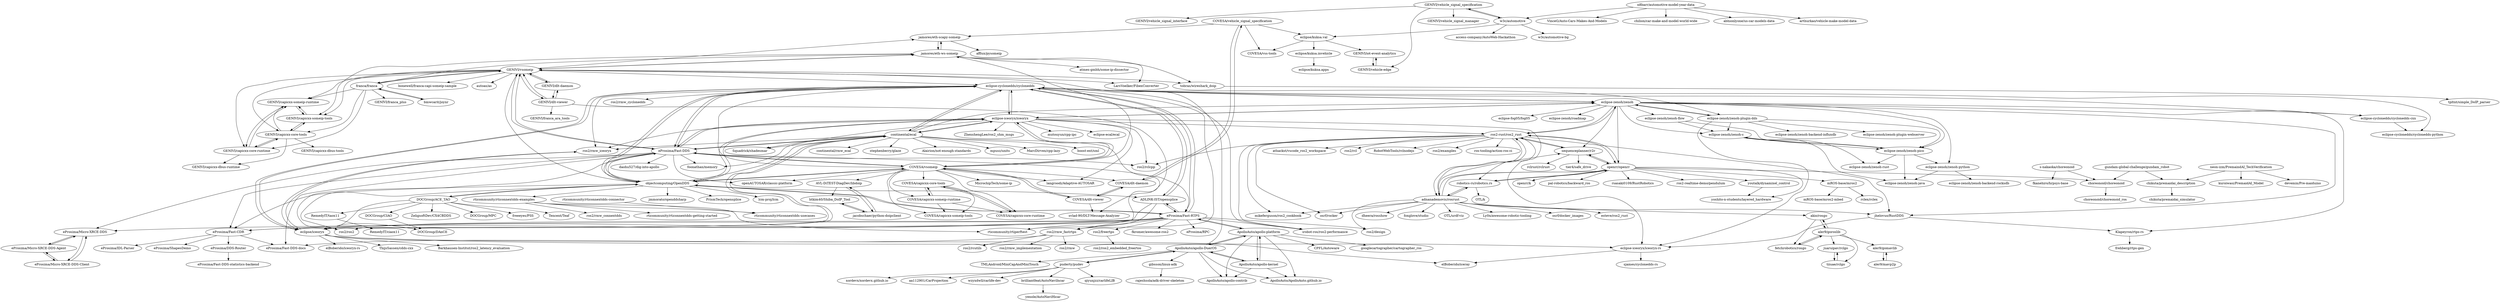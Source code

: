digraph G {
"GENIVI/vehicle_signal_specification" -> "GENIVI/vehicle_signal_interface"
"GENIVI/vehicle_signal_specification" -> "w3c/automotive"
"GENIVI/vehicle_signal_specification" -> "GENIVI/vehicle_signal_manager"
"GENIVI/vehicle_signal_specification" -> "GENIVI/vehicle-edge"
"eclipse-zenoh/zenoh" -> "eclipse-zenoh/zenoh-plugin-dds"
"eclipse-zenoh/zenoh" -> "eclipse-zenoh/zenoh-flow"
"eclipse-zenoh/zenoh" -> "eclipse-zenoh/zenoh-c"
"eclipse-zenoh/zenoh" -> "eclipse-zenoh/zenoh-pico"
"eclipse-zenoh/zenoh" -> "eclipse-cyclonedds/cyclonedds"
"eclipse-zenoh/zenoh" -> "eclipse-zenoh/zenoh-python"
"eclipse-zenoh/zenoh" -> "eclipse-fog05/fog05"
"eclipse-zenoh/zenoh" -> "jhelovuo/RustDDS"
"eclipse-zenoh/zenoh" -> "ros2-rust/ros2_rust"
"eclipse-zenoh/zenoh" -> "sequenceplanner/r2r"
"eclipse-zenoh/zenoh" -> "eclipse-cyclonedds/cyclonedds-cxx"
"eclipse-zenoh/zenoh" -> "Klapeyron/rtps-rs"
"eclipse-zenoh/zenoh" -> "openrr/openrr"
"eclipse-zenoh/zenoh" -> "eclipse-zenoh/roadmap"
"eclipse-zenoh/zenoh" -> "eclipse-iceoryx/iceoryx"
"eclipse-iceoryx/iceoryx" -> "eclipse-cyclonedds/cyclonedds"
"eclipse-iceoryx/iceoryx" -> "continental/ecal"
"eclipse-iceoryx/iceoryx" -> "ros2/rmw_iceoryx"
"eclipse-iceoryx/iceoryx" -> "eProsima/Fast-DDS"
"eclipse-iceoryx/iceoryx" -> "COVESA/vsomeip"
"eclipse-iceoryx/iceoryx" -> "Squadrick/shadesmar" ["e"=1]
"eclipse-iceoryx/iceoryx" -> "langroodi/Adaptive-AUTOSAR" ["e"=1]
"eclipse-iceoryx/iceoryx" -> "ros2/rclcpp" ["e"=1]
"eclipse-iceoryx/iceoryx" -> "mutouyun/cpp-ipc" ["e"=1]
"eclipse-iceoryx/iceoryx" -> "eclipse-iceoryx/iceoryx-rs"
"eclipse-iceoryx/iceoryx" -> "objectcomputing/OpenDDS"
"eclipse-iceoryx/iceoryx" -> "eclipse-ecal/ecal"
"eclipse-iceoryx/iceoryx" -> "eclipse-zenoh/zenoh"
"eclipse-iceoryx/iceoryx" -> "ros2-rust/ros2_rust"
"eclipse-iceoryx/iceoryx" -> "ZhenshengLee/ros2_shm_msgs"
"eProsima/Fast-DDS" -> "objectcomputing/OpenDDS"
"eProsima/Fast-DDS" -> "eclipse-cyclonedds/cyclonedds"
"eProsima/Fast-DDS" -> "eclipse-iceoryx/iceoryx"
"eProsima/Fast-DDS" -> "COVESA/vsomeip"
"eProsima/Fast-DDS" -> "ros2/rmw_fastrtps"
"eProsima/Fast-DDS" -> "ros2/ros2" ["e"=1]
"eProsima/Fast-DDS" -> "GENIVI/vsomeip"
"eProsima/Fast-DDS" -> "ros2/rclcpp" ["e"=1]
"eProsima/Fast-DDS" -> "eProsima/Fast-CDR"
"eProsima/Fast-DDS" -> "eProsima/Micro-XRCE-DDS"
"eProsima/Fast-DDS" -> "eProsima/Fast-DDS-docs"
"eProsima/Fast-DDS" -> "openAUTOSAR/classic-platform" ["e"=1]
"eProsima/Fast-DDS" -> "daohu527/dig-into-apollo" ["e"=1]
"eProsima/Fast-DDS" -> "foonathan/memory" ["e"=1]
"eProsima/Fast-DDS" -> "continental/ecal"
"s-nakaoka/choreonoid" -> "choreonoid/choreonoid"
"s-nakaoka/choreonoid" -> "fkanehiro/hrpsys-base"
"GENIVI/dlt-daemon" -> "GENIVI/dlt-viewer"
"GENIVI/dlt-daemon" -> "GENIVI/vsomeip"
"GENIVI/dlt-viewer" -> "GENIVI/dlt-daemon"
"GENIVI/dlt-viewer" -> "GENIVI/vsomeip"
"GENIVI/dlt-viewer" -> "GENIVI/franca_ara_tools"
"GENIVI/dlt-viewer" -> "svlad-90/DLT-Message-Analyzer"
"GENIVI/vsomeip" -> "jamores/eth-ws-someip"
"GENIVI/vsomeip" -> "GENIVI/dlt-daemon"
"GENIVI/vsomeip" -> "GENIVI/dlt-viewer"
"GENIVI/vsomeip" -> "GENIVI/capicxx-someip-runtime"
"GENIVI/vsomeip" -> "GENIVI/capicxx-someip-tools"
"GENIVI/vsomeip" -> "LarsVoelker/FibexConverter"
"GENIVI/vsomeip" -> "jamores/eth-scapy-someip"
"GENIVI/vsomeip" -> "franca/franca"
"GENIVI/vsomeip" -> "GENIVI/capicxx-core-tools"
"GENIVI/vsomeip" -> "GENIVI/capicxx-core-runtime"
"GENIVI/vsomeip" -> "bonewell/franca-capi-someip-sample"
"GENIVI/vsomeip" -> "tobras/wireshark_doip"
"GENIVI/vsomeip" -> "eProsima/Fast-DDS"
"GENIVI/vsomeip" -> "autoas/as" ["e"=1]
"GENIVI/vsomeip" -> "eclipse-cyclonedds/cyclonedds"
"tobras/wireshark_doip" -> "tpltnt/simple_DoIP_parser"
"robotics-rs/robotics.rs" -> "openrr/openrr"
"robotics-rs/robotics.rs" -> "adnanademovic/rosrust"
"robotics-rs/robotics.rs" -> "OTL/k"
"jamores/eth-ws-someip" -> "jamores/eth-scapy-someip"
"jamores/eth-ws-someip" -> "atmes-gmbh/some-ip-dissector"
"jamores/eth-ws-someip" -> "GENIVI/vsomeip"
"jamores/eth-ws-someip" -> "LarsVoelker/FibexConverter"
"jamores/eth-ws-someip" -> "tobras/wireshark_doip"
"jamores/eth-ws-someip" -> "GENIVI/capicxx-someip-tools"
"ros2-rust/ros2_rust" -> "sequenceplanner/r2r"
"ros2-rust/ros2_rust" -> "adnanademovic/rosrust"
"ros2-rust/ros2_rust" -> "openrr/openrr"
"ros2-rust/ros2_rust" -> "athackst/vscode_ros2_workspace" ["e"=1]
"ros2-rust/ros2_rust" -> "mikeferguson/ros2_cookbook" ["e"=1]
"ros2-rust/ros2_rust" -> "robotics-rs/robotics.rs"
"ros2-rust/ros2_rust" -> "ros2/rclcpp" ["e"=1]
"ros2-rust/ros2_rust" -> "jhelovuo/RustDDS"
"ros2-rust/ros2_rust" -> "irobot-ros/ros2-performance" ["e"=1]
"ros2-rust/ros2_rust" -> "osrf/rocker" ["e"=1]
"ros2-rust/ros2_rust" -> "ros2/rcl" ["e"=1]
"ros2-rust/ros2_rust" -> "RobotWebTools/rclnodejs" ["e"=1]
"ros2-rust/ros2_rust" -> "ros2/examples" ["e"=1]
"ros2-rust/ros2_rust" -> "eclipse-zenoh/zenoh"
"ros2-rust/ros2_rust" -> "ros-tooling/action-ros-ci" ["e"=1]
"AVL-DiTEST-DiagDev/libdoip" -> "htkim40/Shiba_DoIP_Tool"
"AVL-DiTEST-DiagDev/libdoip" -> "jacobschaer/python-doipclient"
"COVESA/capicxx-core-tools" -> "COVESA/capicxx-core-runtime"
"COVESA/capicxx-core-tools" -> "COVESA/capicxx-someip-runtime"
"COVESA/capicxx-core-tools" -> "COVESA/capicxx-someip-tools"
"COVESA/vsomeip" -> "eProsima/Fast-DDS"
"COVESA/vsomeip" -> "COVESA/capicxx-core-tools"
"COVESA/vsomeip" -> "COVESA/dlt-viewer"
"COVESA/vsomeip" -> "langroodi/Adaptive-AUTOSAR" ["e"=1]
"COVESA/vsomeip" -> "COVESA/capicxx-someip-runtime"
"COVESA/vsomeip" -> "COVESA/dlt-daemon"
"COVESA/vsomeip" -> "COVESA/capicxx-someip-tools"
"COVESA/vsomeip" -> "eclipse-iceoryx/iceoryx"
"COVESA/vsomeip" -> "jamores/eth-ws-someip"
"COVESA/vsomeip" -> "AVL-DiTEST-DiagDev/libdoip"
"COVESA/vsomeip" -> "MicrochipTech/some-ip"
"COVESA/vsomeip" -> "objectcomputing/OpenDDS"
"COVESA/vsomeip" -> "openAUTOSAR/classic-platform" ["e"=1]
"COVESA/vsomeip" -> "eclipse-cyclonedds/cyclonedds"
"COVESA/vsomeip" -> "COVESA/capicxx-core-runtime"
"aler9/goroslib" -> "fetchrobotics/rosgo"
"aler9/goroslib" -> "akio/rosgo"
"aler9/goroslib" -> "juaruipav/rclgo"
"aler9/goroslib" -> "tiiuae/rclgo"
"aler9/goroslib" -> "aler9/gomavlib"
"puderty/pudev" -> "wzyxdwll/carlife-dev"
"puderty/pudev" -> "brilliantfeat/AutoNaviIncar"
"puderty/pudev" -> "qiyunjzz/carlifeLIB"
"puderty/pudev" -> "xordevx/xordevx.github.io"
"puderty/pudev" -> "aa112901/CarProjection"
"puderty/pudev" -> "ApolloAuto/apollo-DuerOS"
"jamores/eth-scapy-someip" -> "jamores/eth-ws-someip"
"jamores/eth-scapy-someip" -> "afflux/pysomeip"
"ApolloAuto/apollo-kernel" -> "ApolloAuto/apollo-platform"
"ApolloAuto/apollo-kernel" -> "ApolloAuto/apollo-contrib"
"ApolloAuto/apollo-kernel" -> "ApolloAuto/ApolloAuto.github.io"
"ApolloAuto/apollo-kernel" -> "ApolloAuto/apollo-DuerOS"
"ApolloAuto/apollo-platform" -> "ApolloAuto/apollo-kernel"
"ApolloAuto/apollo-platform" -> "ApolloAuto/apollo-DuerOS"
"ApolloAuto/apollo-platform" -> "ApolloAuto/apollo-contrib"
"ApolloAuto/apollo-platform" -> "ApolloAuto/ApolloAuto.github.io"
"ApolloAuto/apollo-platform" -> "eProsima/Fast-RTPS"
"ApolloAuto/apollo-platform" -> "CPFL/Autoware" ["e"=1]
"ApolloAuto/apollo-platform" -> "googlecartographer/cartographer_ros" ["e"=1]
"openrr/openrr" -> "sequenceplanner/r2r"
"openrr/openrr" -> "ros2-rust/ros2_rust"
"openrr/openrr" -> "robotics-rs/robotics.rs"
"openrr/openrr" -> "youtalk/dynamixel_control"
"openrr/openrr" -> "adnanademovic/rosrust"
"openrr/openrr" -> "choreonoid/choreonoid"
"openrr/openrr" -> "mROS-base/mros2"
"openrr/openrr" -> "yoshito-n-students/layered_hardware"
"openrr/openrr" -> "rsasaki0109/RustRobotics"
"openrr/openrr" -> "ros2-realtime-demo/pendulum" ["e"=1]
"openrr/openrr" -> "openrr/k"
"openrr/openrr" -> "pal-robotics/backward_ros" ["e"=1]
"ApolloAuto/apollo-DuerOS" -> "ApolloAuto/apollo-kernel"
"ApolloAuto/apollo-DuerOS" -> "ApolloAuto/apollo-platform"
"ApolloAuto/apollo-DuerOS" -> "ApolloAuto/ApolloAuto.github.io"
"ApolloAuto/apollo-DuerOS" -> "ApolloAuto/apollo-contrib"
"ApolloAuto/apollo-DuerOS" -> "GENIVI/vsomeip"
"ApolloAuto/apollo-DuerOS" -> "gibsson/linux-adk"
"ApolloAuto/apollo-DuerOS" -> "puderty/pudev"
"ApolloAuto/apollo-DuerOS" -> "TMLAndroid/MiniCapAndMiniTouch" ["e"=1]
"eclipse-cyclonedds/cyclonedds" -> "eProsima/Fast-DDS"
"eclipse-cyclonedds/cyclonedds" -> "eclipse-iceoryx/iceoryx"
"eclipse-cyclonedds/cyclonedds" -> "eclipse-cyclonedds/cyclonedds-cxx"
"eclipse-cyclonedds/cyclonedds" -> "ros2/rmw_cyclonedds"
"eclipse-cyclonedds/cyclonedds" -> "objectcomputing/OpenDDS"
"eclipse-cyclonedds/cyclonedds" -> "eclipse-zenoh/zenoh"
"eclipse-cyclonedds/cyclonedds" -> "eclipse/iceoryx"
"eclipse-cyclonedds/cyclonedds" -> "ADLINK-IST/opensplice"
"eclipse-cyclonedds/cyclonedds" -> "eProsima/Fast-RTPS"
"eclipse-cyclonedds/cyclonedds" -> "eclipse-zenoh/zenoh-plugin-dds"
"eclipse-cyclonedds/cyclonedds" -> "ros2/rmw_iceoryx"
"eclipse-cyclonedds/cyclonedds" -> "eclipse-cyclonedds/cyclonedds-python"
"eclipse-cyclonedds/cyclonedds" -> "irobot-ros/ros2-performance" ["e"=1]
"eclipse-cyclonedds/cyclonedds" -> "continental/ecal"
"eclipse-cyclonedds/cyclonedds" -> "ros2/rmw_fastrtps"
"eclipse/kuksa.invehicle" -> "eclipse/kuksa.apps"
"n8barr/automotive-model-year-data" -> "arthurkao/vehicle-make-model-data"
"n8barr/automotive-model-year-data" -> "VinceG/Auto-Cars-Makes-And-Models"
"n8barr/automotive-model-year-data" -> "chilion/car-make-and-model-world-wide"
"n8barr/automotive-model-year-data" -> "w3c/automotive"
"n8barr/automotive-model-year-data" -> "abhionlyone/us-car-models-data"
"objectcomputing/OpenDDS" -> "eProsima/Fast-DDS"
"objectcomputing/OpenDDS" -> "eclipse-cyclonedds/cyclonedds"
"objectcomputing/OpenDDS" -> "eProsima/Fast-RTPS"
"objectcomputing/OpenDDS" -> "DOCGroup/ACE_TAO"
"objectcomputing/OpenDDS" -> "COVESA/vsomeip"
"objectcomputing/OpenDDS" -> "ADLINK-IST/opensplice"
"objectcomputing/OpenDDS" -> "GENIVI/vsomeip"
"objectcomputing/OpenDDS" -> "eclipse-iceoryx/iceoryx"
"objectcomputing/OpenDDS" -> "ros2/ros2" ["e"=1]
"objectcomputing/OpenDDS" -> "rticommunity/rticonnextdds-examples"
"objectcomputing/OpenDDS" -> "jmmorato/openddsharp"
"objectcomputing/OpenDDS" -> "PrismTech/opensplice"
"objectcomputing/OpenDDS" -> "continental/ecal"
"objectcomputing/OpenDDS" -> "eProsima/Fast-CDR"
"objectcomputing/OpenDDS" -> "lcm-proj/lcm" ["e"=1]
"ADLINK-IST/opensplice" -> "eclipse-cyclonedds/cyclonedds"
"ADLINK-IST/opensplice" -> "eProsima/Fast-CDR"
"ADLINK-IST/opensplice" -> "eProsima/Fast-RTPS"
"ADLINK-IST/opensplice" -> "rticommunity/rtiperftest"
"jhelovuo/RustDDS" -> "Klapeyron/rtps-rs"
"jhelovuo/RustDDS" -> "eclipse-iceoryx/iceoryx-rs"
"DOCGroup/ACE_TAO" -> "objectcomputing/OpenDDS"
"DOCGroup/ACE_TAO" -> "DOCGroup/MPC"
"DOCGroup/ACE_TAO" -> "freeeyes/PSS" ["e"=1]
"DOCGroup/ACE_TAO" -> "Tencent/Teaf" ["e"=1]
"DOCGroup/ACE_TAO" -> "DOCGroup/DAnCE"
"DOCGroup/ACE_TAO" -> "DOCGroup/CIAO"
"DOCGroup/ACE_TAO" -> "ZeligsoftDev/CX4CBDDS"
"DOCGroup/ACE_TAO" -> "RemedyIT/taox11"
"eProsima/Fast-RTPS" -> "objectcomputing/OpenDDS"
"eProsima/Fast-RTPS" -> "eProsima/Fast-CDR"
"eProsima/Fast-RTPS" -> "ros2/freertps"
"eProsima/Fast-RTPS" -> "eclipse-cyclonedds/cyclonedds"
"eProsima/Fast-RTPS" -> "ADLINK-IST/opensplice"
"eProsima/Fast-RTPS" -> "ros2/ros2" ["e"=1]
"eProsima/Fast-RTPS" -> "ros2/rmw_fastrtps"
"eProsima/Fast-RTPS" -> "ros2/design" ["e"=1]
"eProsima/Fast-RTPS" -> "eProsima/Micro-XRCE-DDS"
"eProsima/Fast-RTPS" -> "ApolloAuto/apollo-platform"
"eProsima/Fast-RTPS" -> "irobot-ros/ros2-performance" ["e"=1]
"eProsima/Fast-RTPS" -> "fkromer/awesome-ros2" ["e"=1]
"eProsima/Fast-RTPS" -> "eclipse/iceoryx"
"eProsima/Fast-RTPS" -> "eProsima/RPC"
"eProsima/Fast-RTPS" -> "rticommunity/rtiperftest"
"ros2/rmw_fastrtps" -> "ros2/rmw" ["e"=1]
"ros2/rmw_fastrtps" -> "ros2/rcutils" ["e"=1]
"ros2/rmw_fastrtps" -> "eProsima/Fast-DDS-docs"
"ros2/rmw_fastrtps" -> "ros2/rmw_implementation"
"gundam-global-challenge/gundam_robot" -> "choreonoid/choreonoid"
"gundam-global-challenge/gundam_robot" -> "chikuta/premaidai_description"
"rticommunity/rticonnextdds-examples" -> "ros2/rmw_connextdds"
"rticommunity/rticonnextdds-examples" -> "rticommunity/rticonnextdds-getting-started"
"rticommunity/rticonnextdds-examples" -> "rticommunity/rticonnextdds-usecases"
"rticommunity/rticonnextdds-examples" -> "rticommunity/rtiperftest"
"brilliantfeat/AutoNaviIncar" -> "yenole/AutoNaviHicar"
"continental/ecal" -> "eclipse-iceoryx/iceoryx"
"continental/ecal" -> "eclipse/iceoryx"
"continental/ecal" -> "eclipse-cyclonedds/cyclonedds"
"continental/ecal" -> "continental/rmw_ecal"
"continental/ecal" -> "Squadrick/shadesmar" ["e"=1]
"continental/ecal" -> "ros2/rmw_iceoryx"
"continental/ecal" -> "foonathan/memory" ["e"=1]
"continental/ecal" -> "eProsima/Fast-RTPS"
"continental/ecal" -> "stephenberry/glaze" ["e"=1]
"continental/ecal" -> "Alairion/not-enough-standards" ["e"=1]
"continental/ecal" -> "mpusz/units" ["e"=1]
"continental/ecal" -> "eProsima/Fast-DDS"
"continental/ecal" -> "MarcDirven/cpp-lazy" ["e"=1]
"continental/ecal" -> "boost-ext/sml" ["e"=1]
"continental/ecal" -> "eclipse-zenoh/zenoh"
"adnanademovic/rosrust" -> "ros2-rust/ros2_rust"
"adnanademovic/rosrust" -> "openrr/openrr"
"adnanademovic/rosrust" -> "sequenceplanner/r2r"
"adnanademovic/rosrust" -> "robotics-rs/robotics.rs"
"adnanademovic/rosrust" -> "esteve/ros2_rust"
"adnanademovic/rosrust" -> "jhelovuo/RustDDS"
"adnanademovic/rosrust" -> "dheera/rosshow" ["e"=1]
"adnanademovic/rosrust" -> "akio/rosgo"
"adnanademovic/rosrust" -> "ros2/design" ["e"=1]
"adnanademovic/rosrust" -> "mikeferguson/ros2_cookbook" ["e"=1]
"adnanademovic/rosrust" -> "foxglove/studio" ["e"=1]
"adnanademovic/rosrust" -> "OTL/urdf-viz"
"adnanademovic/rosrust" -> "Ly0n/awesome-robotic-tooling" ["e"=1]
"adnanademovic/rosrust" -> "osrf/rocker" ["e"=1]
"adnanademovic/rosrust" -> "osrf/docker_images" ["e"=1]
"eclipse-cyclonedds/cyclonedds-cxx" -> "eclipse-cyclonedds/cyclonedds-python"
"eclipse-iceoryx/iceoryx-rs" -> "elBoberido/iceray"
"eclipse-iceoryx/iceoryx-rs" -> "sjames/cyclonedds-rs"
"htkim40/Shiba_DoIP_Tool" -> "jacobschaer/python-doipclient"
"franca/franca" -> "GENIVI/capicxx-core-tools"
"franca/franca" -> "GENIVI/franca_plus"
"franca/franca" -> "bmwcarit/joynr"
"franca/franca" -> "GENIVI/capicxx-someip-runtime"
"franca/franca" -> "GENIVI/capicxx-core-runtime"
"franca/franca" -> "jamores/eth-ws-someip"
"franca/franca" -> "GENIVI/vsomeip"
"jacobschaer/python-doipclient" -> "htkim40/Shiba_DoIP_Tool"
"jacobschaer/python-doipclient" -> "AVL-DiTEST-DiagDev/libdoip"
"COVESA/dlt-daemon" -> "COVESA/dlt-viewer"
"COVESA/dlt-daemon" -> "COVESA/vehicle_signal_specification"
"choreonoid/choreonoid" -> "choreonoid/choreonoid_ros"
"COVESA/capicxx-someip-runtime" -> "COVESA/capicxx-someip-tools"
"COVESA/capicxx-someip-runtime" -> "COVESA/capicxx-core-tools"
"COVESA/capicxx-someip-runtime" -> "COVESA/capicxx-core-runtime"
"eProsima/Micro-XRCE-DDS" -> "eProsima/Micro-XRCE-DDS-Agent"
"eProsima/Micro-XRCE-DDS" -> "eProsima/Micro-XRCE-DDS-Client"
"gibsson/linux-adk" -> "rajeshsola/adk-driver-skeleton"
"eclipse/iceoryx" -> "ros2/rmw_iceoryx"
"eclipse/iceoryx" -> "eclipse-cyclonedds/cyclonedds"
"eclipse/iceoryx" -> "continental/ecal"
"eclipse/iceoryx" -> "eclipse-iceoryx/iceoryx-rs"
"eclipse/iceoryx" -> "elBoberido/iceoryx-rs"
"eclipse/iceoryx" -> "elBoberido/iceray"
"eclipse/iceoryx" -> "ThijsSassen/cdds-cxx"
"eclipse/iceoryx" -> "Barkhausen-Institut/ros2_latency_evaluation"
"COVESA/vehicle_signal_specification" -> "COVESA/vss-tools"
"COVESA/vehicle_signal_specification" -> "eclipse/kuksa.val"
"COVESA/vehicle_signal_specification" -> "COVESA/dlt-daemon"
"COVESA/vehicle_signal_specification" -> "jamores/eth-scapy-someip"
"eProsima/DDS-Router" -> "eProsima/Fast-DDS-statistics-backend"
"eProsima/Fast-CDR" -> "eProsima/IDL-Parser"
"eProsima/Fast-CDR" -> "eProsima/ShapesDemo"
"eProsima/Fast-CDR" -> "eProsima/Fast-DDS-docs"
"eProsima/Fast-CDR" -> "eProsima/DDS-Router"
"eProsima/Micro-XRCE-DDS-Agent" -> "eProsima/Micro-XRCE-DDS"
"eProsima/Micro-XRCE-DDS-Agent" -> "eProsima/Micro-XRCE-DDS-Client"
"eProsima/Micro-XRCE-DDS-Client" -> "eProsima/Micro-XRCE-DDS-Agent"
"eProsima/Micro-XRCE-DDS-Client" -> "eProsima/Micro-XRCE-DDS"
"neon-izm/PremaindAI_TechVerification" -> "kuroiwasi/PremaidAI_Model"
"neon-izm/PremaindAI_TechVerification" -> "devemin/Pre-maiduino"
"neon-izm/PremaindAI_TechVerification" -> "chikuta/premaidai_description"
"juaruipav/rclgo" -> "tiiuae/rclgo"
"sequenceplanner/r2r" -> "ros2-rust/ros2_rust"
"sequenceplanner/r2r" -> "rclrust/rclrust"
"sequenceplanner/r2r" -> "openrr/openrr"
"sequenceplanner/r2r" -> "tier4/safe_drive" ["e"=1]
"ros2/freertps" -> "ros2/ros2_embedded_freertos"
"w3c/automotive" -> "GENIVI/vehicle_signal_specification"
"w3c/automotive" -> "w3c/automotive-bg"
"w3c/automotive" -> "access-company/AutoWeb-Hackathon"
"w3c/automotive" -> "eclipse/kuksa.val"
"GENIVI/iot-event-analytics" -> "GENIVI/vehicle-edge"
"GENIVI/vehicle-edge" -> "GENIVI/iot-event-analytics"
"eclipse-zenoh/zenoh-plugin-dds" -> "eclipse-zenoh/zenoh-c"
"eclipse-zenoh/zenoh-plugin-dds" -> "eclipse-iceoryx/iceoryx-rs"
"eclipse-zenoh/zenoh-plugin-dds" -> "eclipse-zenoh/zenoh-pico"
"eclipse-zenoh/zenoh-plugin-dds" -> "eclipse-zenoh/zenoh"
"eclipse-zenoh/zenoh-plugin-dds" -> "eclipse-zenoh/zenoh-backend-influxdb"
"eclipse-zenoh/zenoh-plugin-dds" -> "eclipse-zenoh/zenoh-plugin-webserver"
"akio/rosgo" -> "aler9/goroslib"
"akio/rosgo" -> "fetchrobotics/rosgo"
"aler9/mavp2p" -> "aler9/gomavlib"
"youtalk/dynamixel_control" -> "yoshito-n-students/layered_hardware"
"fetchrobotics/rosgo" -> "aler9/goroslib"
"eclipse/kuksa.val" -> "eclipse/kuksa.invehicle"
"eclipse/kuksa.val" -> "GENIVI/iot-event-analytics"
"eclipse/kuksa.val" -> "COVESA/vss-tools"
"bmwcarit/joynr" -> "franca/franca"
"eclipse-zenoh/zenoh-c" -> "eclipse-zenoh/zenoh-pico"
"eclipse-zenoh/zenoh-c" -> "eclipse-zenoh/zenoh-java"
"eclipse-zenoh/zenoh-c" -> "eclipse-zenoh/zenoh-rust"
"eclipse-zenoh/zenoh-flow" -> "eclipse-zenoh/zenoh-c"
"eclipse-zenoh/zenoh-flow" -> "eclipse-zenoh/zenoh-pico"
"eclipse-zenoh/zenoh-python" -> "eclipse-zenoh/zenoh-backend-rocksdb"
"eclipse-zenoh/zenoh-python" -> "eclipse-zenoh/zenoh-java"
"Klapeyron/rtps-rs" -> "frehberg/rtps-gen"
"rticommunity/rticonnextdds-connector" -> "rticommunity/rticonnextdds-usecases"
"ros2/rmw_iceoryx" -> "eclipse/iceoryx"
"COVESA/dlt-viewer" -> "COVESA/dlt-daemon"
"COVESA/dlt-viewer" -> "COVESA/vsomeip"
"COVESA/dlt-viewer" -> "svlad-90/DLT-Message-Analyzer"
"mROS-base/mros2" -> "mROS-base/mros2-mbed"
"mROS-base/mros2" -> "rclex/rclex"
"RemedyIT/taox11" -> "RemedyIT/ciaox11"
"DOCGroup/CIAO" -> "DOCGroup/DAnCE"
"tiiuae/rclgo" -> "juaruipav/rclgo"
"GENIVI/capicxx-core-runtime" -> "GENIVI/capicxx-dbus-runtime"
"GENIVI/capicxx-core-runtime" -> "GENIVI/capicxx-someip-runtime"
"GENIVI/capicxx-core-runtime" -> "GENIVI/capicxx-core-tools"
"GENIVI/capicxx-core-tools" -> "GENIVI/capicxx-someip-tools"
"GENIVI/capicxx-core-tools" -> "GENIVI/capicxx-core-runtime"
"GENIVI/capicxx-core-tools" -> "GENIVI/capicxx-someip-runtime"
"GENIVI/capicxx-core-tools" -> "GENIVI/capicxx-dbus-tools"
"GENIVI/capicxx-core-tools" -> "GENIVI/capicxx-dbus-runtime"
"GENIVI/capicxx-someip-runtime" -> "GENIVI/capicxx-someip-tools"
"GENIVI/capicxx-someip-runtime" -> "GENIVI/capicxx-core-runtime"
"GENIVI/capicxx-someip-tools" -> "GENIVI/capicxx-someip-runtime"
"GENIVI/capicxx-someip-tools" -> "GENIVI/capicxx-core-tools"
"aler9/gomavlib" -> "aler9/mavp2p"
"COVESA/capicxx-core-runtime" -> "COVESA/capicxx-core-tools"
"chikuta/premaidai_description" -> "chikuta/premaidai_simulator"
"eclipse-zenoh/zenoh-pico" -> "eclipse-zenoh/zenoh-c"
"eclipse-zenoh/zenoh-pico" -> "eclipse-zenoh/zenoh-java"
"eclipse-zenoh/zenoh-pico" -> "eclipse-zenoh/zenoh-rust"
"eclipse-zenoh/zenoh-pico" -> "eclipse-zenoh/zenoh-python"
"GENIVI/vehicle_signal_specification" ["l"="28.787,40.968"]
"GENIVI/vehicle_signal_interface" ["l"="28.766,40.975"]
"w3c/automotive" ["l"="28.809,40.958"]
"GENIVI/vehicle_signal_manager" ["l"="28.767,40.96"]
"GENIVI/vehicle-edge" ["l"="28.806,40.983"]
"eclipse-zenoh/zenoh" ["l"="29.071,41.145"]
"eclipse-zenoh/zenoh-plugin-dds" ["l"="29.048,41.142"]
"eclipse-zenoh/zenoh-flow" ["l"="29.088,41.121"]
"eclipse-zenoh/zenoh-c" ["l"="29.063,41.122"]
"eclipse-zenoh/zenoh-pico" ["l"="29.074,41.123"]
"eclipse-cyclonedds/cyclonedds" ["l"="28.989,41.171"]
"eclipse-zenoh/zenoh-python" ["l"="29.063,41.111"]
"eclipse-fog05/fog05" ["l"="29.088,41.162"]
"jhelovuo/RustDDS" ["l"="29.114,41.159"]
"ros2-rust/ros2_rust" ["l"="29.123,41.138"]
"sequenceplanner/r2r" ["l"="29.142,41.128"]
"eclipse-cyclonedds/cyclonedds-cxx" ["l"="29.037,41.157"]
"Klapeyron/rtps-rs" ["l"="29.104,41.173"]
"openrr/openrr" ["l"="29.159,41.115"]
"eclipse-zenoh/roadmap" ["l"="29.094,41.137"]
"eclipse-iceoryx/iceoryx" ["l"="29.009,41.15"]
"continental/ecal" ["l"="29.007,41.178"]
"ros2/rmw_iceoryx" ["l"="29.028,41.175"]
"eProsima/Fast-DDS" ["l"="28.953,41.163"]
"COVESA/vsomeip" ["l"="28.955,41.133"]
"Squadrick/shadesmar" ["l"="-11.659,21.972"]
"langroodi/Adaptive-AUTOSAR" ["l"="-19.93,-33.801"]
"ros2/rclcpp" ["l"="29.345,41.756"]
"mutouyun/cpp-ipc" ["l"="-11.846,21.954"]
"eclipse-iceoryx/iceoryx-rs" ["l"="29.059,41.17"]
"objectcomputing/OpenDDS" ["l"="28.971,41.189"]
"eclipse-ecal/ecal" ["l"="29.017,41.11"]
"ZhenshengLee/ros2_shm_msgs" ["l"="29.005,41.125"]
"ros2/rmw_fastrtps" ["l"="28.942,41.181"]
"ros2/ros2" ["l"="29.266,41.827"]
"GENIVI/vsomeip" ["l"="28.882,41.153"]
"eProsima/Fast-CDR" ["l"="28.933,41.2"]
"eProsima/Micro-XRCE-DDS" ["l"="28.908,41.196"]
"eProsima/Fast-DDS-docs" ["l"="28.925,41.18"]
"openAUTOSAR/classic-platform" ["l"="-19.936,-33.781"]
"daohu527/dig-into-apollo" ["l"="28.852,42.941"]
"foonathan/memory" ["l"="-11.498,21.889"]
"s-nakaoka/choreonoid" ["l"="29.273,41.083"]
"choreonoid/choreonoid" ["l"="29.235,41.081"]
"fkanehiro/hrpsys-base" ["l"="29.301,41.084"]
"GENIVI/dlt-daemon" ["l"="28.852,41.169"]
"GENIVI/dlt-viewer" ["l"="28.857,41.154"]
"GENIVI/franca_ara_tools" ["l"="28.825,41.165"]
"svlad-90/DLT-Message-Analyzer" ["l"="28.897,41.123"]
"jamores/eth-ws-someip" ["l"="28.882,41.129"]
"GENIVI/capicxx-someip-runtime" ["l"="28.846,41.143"]
"GENIVI/capicxx-someip-tools" ["l"="28.856,41.137"]
"LarsVoelker/FibexConverter" ["l"="28.873,41.139"]
"jamores/eth-scapy-someip" ["l"="28.876,41.105"]
"franca/franca" ["l"="28.839,41.128"]
"GENIVI/capicxx-core-tools" ["l"="28.831,41.14"]
"GENIVI/capicxx-core-runtime" ["l"="28.835,41.15"]
"bonewell/franca-capi-someip-sample" ["l"="28.865,41.126"]
"tobras/wireshark_doip" ["l"="28.874,41.166"]
"autoas/as" ["l"="-19.98,-33.791"]
"tpltnt/simple_DoIP_parser" ["l"="28.861,41.182"]
"robotics-rs/robotics.rs" ["l"="29.174,41.132"]
"adnanademovic/rosrust" ["l"="29.169,41.149"]
"OTL/k" ["l"="29.207,41.132"]
"atmes-gmbh/some-ip-dissector" ["l"="28.86,41.11"]
"athackst/vscode_ros2_workspace" ["l"="29.293,41.751"]
"mikeferguson/ros2_cookbook" ["l"="29.308,41.747"]
"irobot-ros/ros2-performance" ["l"="29.377,41.698"]
"osrf/rocker" ["l"="29.317,41.76"]
"ros2/rcl" ["l"="29.355,41.745"]
"RobotWebTools/rclnodejs" ["l"="29.246,41.761"]
"ros2/examples" ["l"="29.317,41.778"]
"ros-tooling/action-ros-ci" ["l"="29.404,41.698"]
"AVL-DiTEST-DiagDev/libdoip" ["l"="28.961,41.08"]
"htkim40/Shiba_DoIP_Tool" ["l"="28.972,41.055"]
"jacobschaer/python-doipclient" ["l"="28.957,41.062"]
"COVESA/capicxx-core-tools" ["l"="28.96,41.115"]
"COVESA/capicxx-core-runtime" ["l"="28.945,41.112"]
"COVESA/capicxx-someip-runtime" ["l"="28.959,41.104"]
"COVESA/capicxx-someip-tools" ["l"="28.973,41.112"]
"COVESA/dlt-viewer" ["l"="28.924,41.108"]
"COVESA/dlt-daemon" ["l"="28.909,41.086"]
"MicrochipTech/some-ip" ["l"="28.933,41.125"]
"aler9/goroslib" ["l"="29.284,41.19"]
"fetchrobotics/rosgo" ["l"="29.276,41.176"]
"akio/rosgo" ["l"="29.247,41.176"]
"juaruipav/rclgo" ["l"="29.304,41.207"]
"tiiuae/rclgo" ["l"="29.288,41.211"]
"aler9/gomavlib" ["l"="29.324,41.192"]
"puderty/pudev" ["l"="28.775,41.259"]
"wzyxdwll/carlife-dev" ["l"="28.753,41.263"]
"brilliantfeat/AutoNaviIncar" ["l"="28.738,41.275"]
"qiyunjzz/carlifeLIB" ["l"="28.759,41.274"]
"xordevx/xordevx.github.io" ["l"="28.75,41.252"]
"aa112901/CarProjection" ["l"="28.774,41.281"]
"ApolloAuto/apollo-DuerOS" ["l"="28.819,41.232"]
"afflux/pysomeip" ["l"="28.858,41.084"]
"ApolloAuto/apollo-kernel" ["l"="28.838,41.259"]
"ApolloAuto/apollo-platform" ["l"="28.866,41.239"]
"ApolloAuto/apollo-contrib" ["l"="28.823,41.251"]
"ApolloAuto/ApolloAuto.github.io" ["l"="28.839,41.241"]
"eProsima/Fast-RTPS" ["l"="28.949,41.211"]
"CPFL/Autoware" ["l"="29.044,42.867"]
"googlecartographer/cartographer_ros" ["l"="30.288,43.102"]
"youtalk/dynamixel_control" ["l"="29.158,41.086"]
"mROS-base/mros2" ["l"="29.181,41.069"]
"yoshito-n-students/layered_hardware" ["l"="29.146,41.095"]
"rsasaki0109/RustRobotics" ["l"="29.201,41.107"]
"ros2-realtime-demo/pendulum" ["l"="29.388,41.769"]
"openrr/k" ["l"="29.185,41.092"]
"pal-robotics/backward_ros" ["l"="29.4,41.71"]
"gibsson/linux-adk" ["l"="28.774,41.224"]
"TMLAndroid/MiniCapAndMiniTouch" ["l"="46.305,-1.003"]
"ros2/rmw_cyclonedds" ["l"="29.008,41.202"]
"eclipse/iceoryx" ["l"="29.023,41.192"]
"ADLINK-IST/opensplice" ["l"="28.972,41.206"]
"eclipse-cyclonedds/cyclonedds-python" ["l"="29.021,41.163"]
"eclipse/kuksa.invehicle" ["l"="28.815,41.013"]
"eclipse/kuksa.apps" ["l"="28.795,41.014"]
"n8barr/automotive-model-year-data" ["l"="28.781,40.912"]
"arthurkao/vehicle-make-model-data" ["l"="28.805,40.89"]
"VinceG/Auto-Cars-Makes-And-Models" ["l"="28.744,40.906"]
"chilion/car-make-and-model-world-wide" ["l"="28.762,40.922"]
"abhionlyone/us-car-models-data" ["l"="28.766,40.881"]
"DOCGroup/ACE_TAO" ["l"="28.977,41.253"]
"rticommunity/rticonnextdds-examples" ["l"="29.015,41.243"]
"jmmorato/openddsharp" ["l"="28.987,41.215"]
"PrismTech/opensplice" ["l"="29.004,41.221"]
"lcm-proj/lcm" ["l"="28.167,42.107"]
"rticommunity/rtiperftest" ["l"="28.98,41.23"]
"DOCGroup/MPC" ["l"="28.969,41.287"]
"freeeyes/PSS" ["l"="-15.128,39.198"]
"Tencent/Teaf" ["l"="-11.252,4.695"]
"DOCGroup/DAnCE" ["l"="28.993,41.268"]
"DOCGroup/CIAO" ["l"="28.98,41.272"]
"ZeligsoftDev/CX4CBDDS" ["l"="28.964,41.269"]
"RemedyIT/taox11" ["l"="28.992,41.282"]
"ros2/freertps" ["l"="28.932,41.256"]
"ros2/design" ["l"="29.344,41.793"]
"fkromer/awesome-ros2" ["l"="29.257,41.775"]
"eProsima/RPC" ["l"="28.941,41.236"]
"ros2/rmw" ["l"="29.383,41.759"]
"ros2/rcutils" ["l"="29.381,41.735"]
"ros2/rmw_implementation" ["l"="28.92,41.167"]
"gundam-global-challenge/gundam_robot" ["l"="29.272,41.053"]
"chikuta/premaidai_description" ["l"="29.298,41.035"]
"ros2/rmw_connextdds" ["l"="29.025,41.265"]
"rticommunity/rticonnextdds-getting-started" ["l"="29.039,41.253"]
"rticommunity/rticonnextdds-usecases" ["l"="29.044,41.274"]
"yenole/AutoNaviHicar" ["l"="28.718,41.285"]
"continental/rmw_ecal" ["l"="29.041,41.188"]
"stephenberry/glaze" ["l"="-11.374,21.884"]
"Alairion/not-enough-standards" ["l"="-11.343,21.836"]
"mpusz/units" ["l"="-11.473,21.799"]
"MarcDirven/cpp-lazy" ["l"="-11.375,21.839"]
"boost-ext/sml" ["l"="-11.372,21.814"]
"esteve/ros2_rust" ["l"="29.183,41.174"]
"dheera/rosshow" ["l"="29.313,41.804"]
"foxglove/studio" ["l"="29.241,41.785"]
"OTL/urdf-viz" ["l"="29.207,41.161"]
"Ly0n/awesome-robotic-tooling" ["l"="29.285,41.806"]
"osrf/docker_images" ["l"="29.286,41.737"]
"elBoberido/iceray" ["l"="29.055,41.188"]
"sjames/cyclonedds-rs" ["l"="29.08,41.187"]
"GENIVI/franca_plus" ["l"="28.81,41.125"]
"bmwcarit/joynr" ["l"="28.813,41.11"]
"COVESA/vehicle_signal_specification" ["l"="28.876,41.06"]
"choreonoid/choreonoid_ros" ["l"="29.245,41.068"]
"eProsima/Micro-XRCE-DDS-Agent" ["l"="28.882,41.197"]
"eProsima/Micro-XRCE-DDS-Client" ["l"="28.886,41.21"]
"rajeshsola/adk-driver-skeleton" ["l"="28.748,41.221"]
"elBoberido/iceoryx-rs" ["l"="29.051,41.204"]
"ThijsSassen/cdds-cxx" ["l"="29.035,41.208"]
"Barkhausen-Institut/ros2_latency_evaluation" ["l"="29.045,41.214"]
"COVESA/vss-tools" ["l"="28.857,41.034"]
"eclipse/kuksa.val" ["l"="28.839,41.011"]
"eProsima/DDS-Router" ["l"="28.913,41.229"]
"eProsima/Fast-DDS-statistics-backend" ["l"="28.904,41.245"]
"eProsima/IDL-Parser" ["l"="28.912,41.213"]
"eProsima/ShapesDemo" ["l"="28.924,41.218"]
"neon-izm/PremaindAI_TechVerification" ["l"="29.324,41.023"]
"kuroiwasi/PremaidAI_Model" ["l"="29.333,41.008"]
"devemin/Pre-maiduino" ["l"="29.345,41.021"]
"rclrust/rclrust" ["l"="29.179,41.117"]
"tier4/safe_drive" ["l"="30.305,43.572"]
"ros2/ros2_embedded_freertos" ["l"="28.922,41.278"]
"w3c/automotive-bg" ["l"="28.814,40.941"]
"access-company/AutoWeb-Hackathon" ["l"="28.83,40.953"]
"GENIVI/iot-event-analytics" ["l"="28.821,40.994"]
"eclipse-zenoh/zenoh-backend-influxdb" ["l"="29.056,41.155"]
"eclipse-zenoh/zenoh-plugin-webserver" ["l"="29.043,41.125"]
"aler9/mavp2p" ["l"="29.345,41.194"]
"eclipse-zenoh/zenoh-java" ["l"="29.072,41.106"]
"eclipse-zenoh/zenoh-rust" ["l"="29.08,41.11"]
"eclipse-zenoh/zenoh-backend-rocksdb" ["l"="29.066,41.092"]
"frehberg/rtps-gen" ["l"="29.122,41.19"]
"rticommunity/rticonnextdds-connector" ["l"="29.06,41.293"]
"mROS-base/mros2-mbed" ["l"="29.201,41.055"]
"rclex/rclex" ["l"="29.181,41.043"]
"RemedyIT/ciaox11" ["l"="28.999,41.299"]
"GENIVI/capicxx-dbus-runtime" ["l"="28.813,41.149"]
"GENIVI/capicxx-dbus-tools" ["l"="28.799,41.139"]
"chikuta/premaidai_simulator" ["l"="29.298,41.022"]
}
